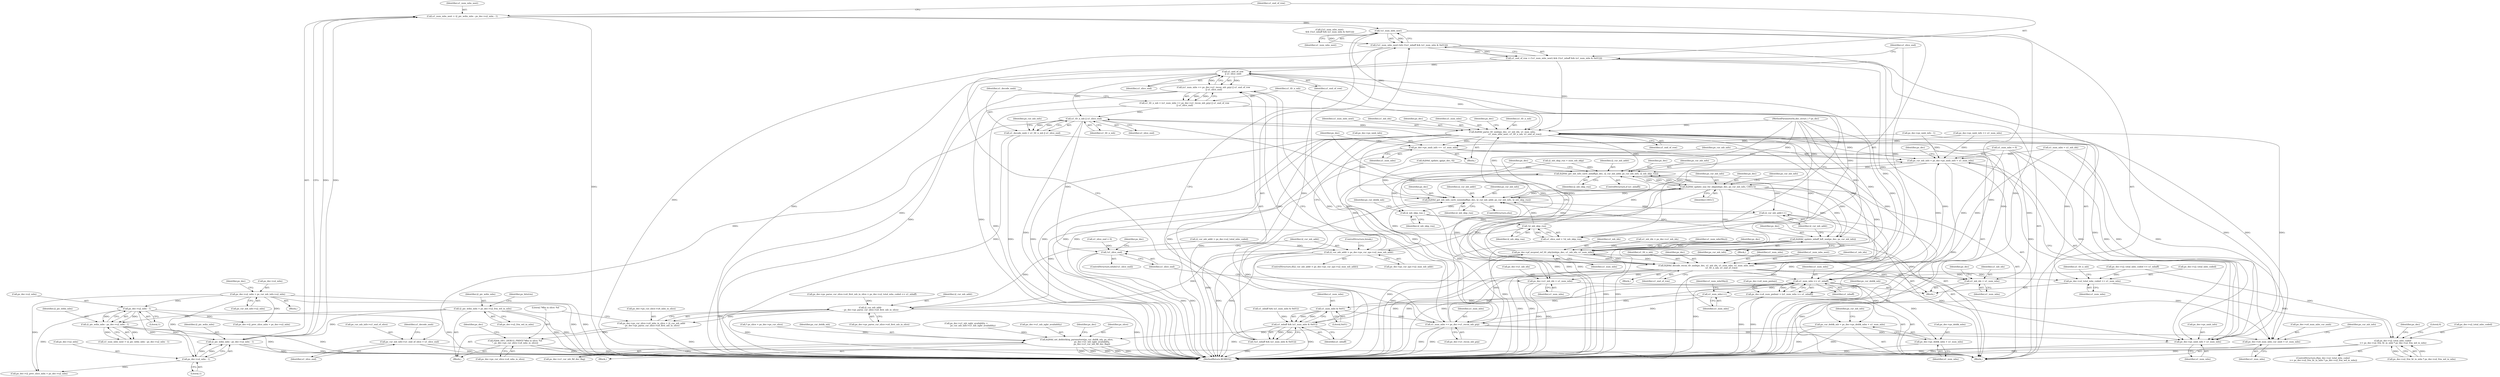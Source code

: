 digraph "0_Android_cc676ebd95247646e67907ccab150fb77a847335_0@integer" {
"1001166" [label="(Call,u1_num_mbs_next = i2_pic_wdin_mbs - ps_dec->u2_mbx - 1)"];
"1001168" [label="(Call,i2_pic_wdin_mbs - ps_dec->u2_mbx - 1)"];
"1000625" [label="(Call,i2_pic_wdin_mbs - ps_dec->u2_mbx - 1)"];
"1000150" [label="(Call,i2_pic_wdin_mbs = ps_dec->u2_frm_wd_in_mbs)"];
"1000627" [label="(Call,ps_dec->u2_mbx - 1)"];
"1000566" [label="(Call,ps_dec->u2_mbx = ps_cur_mb_info->u2_mbx)"];
"1001170" [label="(Call,ps_dec->u2_mbx - 1)"];
"1001178" [label="(Call,!u1_num_mbs_next)"];
"1001177" [label="(Call,(!u1_num_mbs_next) && (!(u1_mbaff && (u1_num_mbs & 0x01))))"];
"1001175" [label="(Call,u1_end_of_row = (!u1_num_mbs_next) && (!(u1_mbaff && (u1_num_mbs & 0x01))))"];
"1001198" [label="(Call,u1_end_of_row\n || u1_slice_end)"];
"1001192" [label="(Call,(u1_num_mbs == ps_dec->u1_recon_mb_grp) || u1_end_of_row\n || u1_slice_end)"];
"1001190" [label="(Call,u1_tfr_n_mb = (u1_num_mbs == ps_dec->u1_recon_mb_grp) || u1_end_of_row\n || u1_slice_end)"];
"1001203" [label="(Call,u1_tfr_n_mb || u1_slice_end)"];
"1000995" [label="(Call,!u1_slice_end)"];
"1001201" [label="(Call,u1_decode_nmb = u1_tfr_n_mb || u1_slice_end)"];
"1001206" [label="(Call,ps_cur_mb_info->u1_end_of_slice = u1_slice_end)"];
"1001238" [label="(Call,ih264d_parse_tfr_nmb(ps_dec, u1_mb_idx, u1_num_mbs,\n                                     u1_num_mbs_next, u1_tfr_n_mb, u1_end_of_row))"];
"1001008" [label="(Call,ps_cur_mb_info = ps_dec->ps_nmb_info + u1_num_mbs)"];
"1001056" [label="(Call,ih264d_get_mb_info_cavlc_mbaff(ps_dec, i2_cur_mb_addr, ps_cur_mb_info, i2_mb_skip_run))"];
"1001127" [label="(Call,ih264d_update_nnz_for_skipmb(ps_dec, ps_cur_mb_info, CAVLC))"];
"1001062" [label="(Call,ih264d_get_mb_info_cavlc_nonmbaff(ps_dec, i2_cur_mb_addr, ps_cur_mb_info, i2_mb_skip_run))"];
"1001143" [label="(Call,i2_mb_skip_run--)"];
"1001188" [label="(Call,!i2_mb_skip_run)"];
"1001186" [label="(Call,u1_slice_end = !i2_mb_skip_run)"];
"1001158" [label="(Call,i2_cur_mb_addr++)"];
"1001000" [label="(Call,i2_cur_mb_addr > ps_dec->ps_cur_sps->u2_max_mb_addr)"];
"1001288" [label="(Call,i2_cur_mb_addr\n - ps_dec->ps_parse_cur_slice->u4_first_mb_in_slice)"];
"1001282" [label="(Call,ps_dec->ps_cur_slice->u4_mbs_in_slice = i2_cur_mb_addr\n - ps_dec->ps_parse_cur_slice->u4_first_mb_in_slice)"];
"1001295" [label="(Call,H264_DEC_DEBUG_PRINT(\"Mbs in slice: %d\n\", ps_dec->ps_cur_slice->u4_mbs_in_slice))"];
"1001155" [label="(Call,ih264d_update_mbaff_left_nnz(ps_dec, ps_cur_mb_info))"];
"1001214" [label="(Call,ps_dec->pf_mvpred_ref_tfr_nby2mb(ps_dec, u1_mb_idx, u1_num_mbs))"];
"1001252" [label="(Call,ih264d_decode_recon_tfr_nmb(ps_dec, u1_mb_idx, u1_num_mbs, u1_num_mbs_next,\n                                            u1_tfr_n_mb, u1_end_of_row))"];
"1001010" [label="(Call,ps_dec->ps_nmb_info + u1_num_mbs)"];
"1001015" [label="(Call,ps_dec->u4_num_mbs_cur_nmb = u1_num_mbs)"];
"1001029" [label="(Call,u1_num_mbs >> u1_mbaff)"];
"1001025" [label="(Call,ps_dec->u4_num_pmbair = (u1_num_mbs >> u1_mbaff))"];
"1001032" [label="(Call,ps_cur_deblk_mb = ps_dec->ps_deblk_mbn + u1_num_mbs)"];
"1001074" [label="(Call,ih264d_set_deblocking_parameters(ps_cur_deblk_mb, ps_slice,\n                                             ps_dec->u1_mb_ngbr_availablity,\n                                             ps_dec->u1_cur_mb_fld_dec_flag))"];
"1001034" [label="(Call,ps_dec->ps_deblk_mbn + u1_num_mbs)"];
"1001160" [label="(Call,u1_num_mbs++)"];
"1001183" [label="(Call,u1_num_mbs & 0x01)"];
"1001181" [label="(Call,u1_mbaff && (u1_num_mbs & 0x01))"];
"1001180" [label="(Call,!(u1_mbaff && (u1_num_mbs & 0x01)))"];
"1001193" [label="(Call,u1_num_mbs == ps_dec->u1_recon_mb_grp)"];
"1001259" [label="(Call,ps_dec->u2_total_mbs_coded += u1_num_mbs)"];
"1001331" [label="(Call,ps_dec->u2_total_mbs_coded\n >= ps_dec->u2_frm_ht_in_mbs * ps_dec->u2_frm_wd_in_mbs)"];
"1001269" [label="(Call,u1_mb_idx = u1_num_mbs)"];
"1001272" [label="(Call,ps_dec->u1_mb_idx = u1_num_mbs)"];
"1001245" [label="(Call,ps_dec->ps_nmb_info +=  u1_num_mbs)"];
"1001257" [label="(Identifier,u1_tfr_n_mb)"];
"1000566" [label="(Call,ps_dec->u2_mbx = ps_cur_mb_info->u2_mbx)"];
"1001283" [label="(Call,ps_dec->ps_cur_slice->u4_mbs_in_slice)"];
"1001187" [label="(Identifier,u1_slice_end)"];
"1001242" [label="(Identifier,u1_num_mbs_next)"];
"1001193" [label="(Call,u1_num_mbs == ps_dec->u1_recon_mb_grp)"];
"1000570" [label="(Call,ps_cur_mb_info->u2_mbx)"];
"1001204" [label="(Identifier,u1_tfr_n_mb)"];
"1001063" [label="(Identifier,ps_dec)"];
"1001073" [label="(Block,)"];
"1001176" [label="(Identifier,u1_end_of_row)"];
"1001167" [label="(Identifier,u1_num_mbs_next)"];
"1001011" [label="(Call,ps_dec->ps_nmb_info)"];
"1000150" [label="(Call,i2_pic_wdin_mbs = ps_dec->u2_frm_wd_in_mbs)"];
"1001014" [label="(Identifier,u1_num_mbs)"];
"1001269" [label="(Call,u1_mb_idx = u1_num_mbs)"];
"1001332" [label="(Call,ps_dec->u2_total_mbs_coded)"];
"1000541" [label="(Call,ps_dec->ps_nmb_info - 1)"];
"1001064" [label="(Identifier,i2_cur_mb_addr)"];
"1001295" [label="(Call,H264_DEC_DEBUG_PRINT(\"Mbs in slice: %d\n\", ps_dec->ps_cur_slice->u4_mbs_in_slice))"];
"1000875" [label="(Call,ps_dec->u2_total_mbs_coded << u1_mbaff)"];
"1001188" [label="(Call,!i2_mb_skip_run)"];
"1001134" [label="(Identifier,ps_cur_mb_info)"];
"1001065" [label="(Identifier,ps_cur_mb_info)"];
"1001191" [label="(Identifier,u1_tfr_n_mb)"];
"1001147" [label="(Identifier,ps_cur_deblk_mb)"];
"1001177" [label="(Call,(!u1_num_mbs_next) && (!(u1_mbaff && (u1_num_mbs & 0x01))))"];
"1001033" [label="(Identifier,ps_cur_deblk_mb)"];
"1001017" [label="(Identifier,ps_dec)"];
"1001066" [label="(Identifier,i2_mb_skip_run)"];
"1000638" [label="(Call,u1_mbaff && (u1_num_mbs & 0x01))"];
"1001026" [label="(Call,ps_dec->u4_num_pmbair)"];
"1001192" [label="(Call,(u1_num_mbs == ps_dec->u1_recon_mb_grp) || u1_end_of_row\n || u1_slice_end)"];
"1001214" [label="(Call,ps_dec->pf_mvpred_ref_tfr_nby2mb(ps_dec, u1_mb_idx, u1_num_mbs))"];
"1000567" [label="(Call,ps_dec->u2_mbx)"];
"1001016" [label="(Call,ps_dec->u4_num_mbs_cur_nmb)"];
"1001271" [label="(Identifier,u1_num_mbs)"];
"1001041" [label="(Identifier,ps_cur_mb_info)"];
"1001085" [label="(Identifier,ps_dec)"];
"1001025" [label="(Call,ps_dec->u4_num_pmbair = (u1_num_mbs >> u1_mbaff))"];
"1000719" [label="(Call,ps_dec->i2_prev_slice_mbx = ps_dec->u2_mbx)"];
"1001304" [label="(Identifier,ps_dec)"];
"1000971" [label="(Call,u1_num_mbs = u1_mb_idx)"];
"1001200" [label="(Identifier,u1_slice_end)"];
"1001034" [label="(Call,ps_dec->ps_deblk_mbn + u1_num_mbs)"];
"1001201" [label="(Call,u1_decode_nmb = u1_tfr_n_mb || u1_slice_end)"];
"1001194" [label="(Identifier,u1_num_mbs)"];
"1000514" [label="(Block,)"];
"1001253" [label="(Identifier,ps_dec)"];
"1001195" [label="(Call,ps_dec->u1_recon_mb_grp)"];
"1001216" [label="(Identifier,u1_mb_idx)"];
"1001270" [label="(Identifier,u1_mb_idx)"];
"1001272" [label="(Call,ps_dec->u1_mb_idx = u1_num_mbs)"];
"1001189" [label="(Identifier,i2_mb_skip_run)"];
"1001009" [label="(Identifier,ps_cur_mb_info)"];
"1001246" [label="(Call,ps_dec->ps_nmb_info)"];
"1001205" [label="(Identifier,u1_slice_end)"];
"1001007" [label="(ControlStructure,break;)"];
"1001350" [label="(MethodReturn,WORD32)"];
"1001296" [label="(Literal,\"Mbs in slice: %d\n\")"];
"1001163" [label="(Identifier,u1_num_mbsNby2)"];
"1001203" [label="(Call,u1_tfr_n_mb || u1_slice_end)"];
"1001074" [label="(Call,ih264d_set_deblocking_parameters(ps_cur_deblk_mb, ps_slice,\n                                             ps_dec->u1_mb_ngbr_availablity,\n                                             ps_dec->u1_cur_mb_fld_dec_flag))"];
"1001259" [label="(Call,ps_dec->u2_total_mbs_coded += u1_num_mbs)"];
"1001282" [label="(Call,ps_dec->ps_cur_slice->u4_mbs_in_slice = i2_cur_mb_addr\n - ps_dec->ps_parse_cur_slice->u4_first_mb_in_slice)"];
"1001249" [label="(Identifier,u1_num_mbs)"];
"1001251" [label="(Block,)"];
"1001062" [label="(Call,ih264d_get_mb_info_cavlc_nonmbaff(ps_dec, i2_cur_mb_addr, ps_cur_mb_info, i2_mb_skip_run))"];
"1001158" [label="(Call,i2_cur_mb_addr++)"];
"1000627" [label="(Call,ps_dec->u2_mbx - 1)"];
"1001261" [label="(Identifier,ps_dec)"];
"1001206" [label="(Call,ps_cur_mb_info->u1_end_of_slice = u1_slice_end)"];
"1001279" [label="(Identifier,ps_dec)"];
"1001015" [label="(Call,ps_dec->u4_num_mbs_cur_nmb = u1_num_mbs)"];
"1001190" [label="(Call,u1_tfr_n_mb = (u1_num_mbs == ps_dec->u1_recon_mb_grp) || u1_end_of_row\n || u1_slice_end)"];
"1000999" [label="(ControlStructure,if(i2_cur_mb_addr > ps_dec->ps_cur_sps->u2_max_mb_addr))"];
"1000991" [label="(Call,i2_mb_skip_run = num_mb_skip)"];
"1001245" [label="(Call,ps_dec->ps_nmb_info +=  u1_num_mbs)"];
"1001057" [label="(Identifier,ps_dec)"];
"1001207" [label="(Call,ps_cur_mb_info->u1_end_of_slice)"];
"1001008" [label="(Call,ps_cur_mb_info = ps_dec->ps_nmb_info + u1_num_mbs)"];
"1001210" [label="(Identifier,u1_slice_end)"];
"1000152" [label="(Call,ps_dec->u2_frm_wd_in_mbs)"];
"1000575" [label="(Identifier,ps_dec)"];
"1001129" [label="(Identifier,ps_cur_mb_info)"];
"1000961" [label="(Call,u1_mb_idx = ps_dec->u1_mb_idx)"];
"1001060" [label="(Identifier,i2_mb_skip_run)"];
"1001076" [label="(Identifier,ps_slice)"];
"1001316" [label="(Call,ps_dec->i2_prev_slice_mbx = ps_dec->u2_mbx)"];
"1001217" [label="(Identifier,u1_num_mbs)"];
"1001127" [label="(Call,ih264d_update_nnz_for_skipmb(ps_dec, ps_cur_mb_info, CAVLC))"];
"1001238" [label="(Call,ih264d_parse_tfr_nmb(ps_dec, u1_mb_idx, u1_num_mbs,\n                                     u1_num_mbs_next, u1_tfr_n_mb, u1_end_of_row))"];
"1001171" [label="(Call,ps_dec->u2_mbx)"];
"1001179" [label="(Identifier,u1_num_mbs_next)"];
"1001061" [label="(ControlStructure,else)"];
"1001258" [label="(Identifier,u1_end_of_row)"];
"1001130" [label="(Identifier,CAVLC)"];
"1001244" [label="(Identifier,u1_end_of_row)"];
"1001260" [label="(Call,ps_dec->u2_total_mbs_coded)"];
"1000631" [label="(Literal,1)"];
"1000666" [label="(Call,ps_dec->ps_nmb_info += u1_num_mbs)"];
"1001199" [label="(Identifier,u1_end_of_row)"];
"1001266" [label="(Call,u1_num_mbs = 0)"];
"1001022" [label="(Identifier,ps_cur_mb_info)"];
"1001001" [label="(Identifier,i2_cur_mb_addr)"];
"1001159" [label="(Identifier,i2_cur_mb_addr)"];
"1000994" [label="(ControlStructure,while(!u1_slice_end))"];
"1001169" [label="(Identifier,i2_pic_wdin_mbs)"];
"1001054" [label="(ControlStructure,if (u1_mbaff))"];
"1001182" [label="(Identifier,u1_mbaff)"];
"1001174" [label="(Literal,1)"];
"1001155" [label="(Call,ih264d_update_mbaff_left_nnz(ps_dec, ps_cur_mb_info))"];
"1001038" [label="(Identifier,u1_num_mbs)"];
"1000634" [label="(Call,(!u1_num_mbs_next)\n && (!(u1_mbaff && (u1_num_mbs & 0x01))))"];
"1001166" [label="(Call,u1_num_mbs_next = i2_pic_wdin_mbs - ps_dec->u2_mbx - 1)"];
"1001255" [label="(Identifier,u1_num_mbs)"];
"1000151" [label="(Identifier,i2_pic_wdin_mbs)"];
"1001345" [label="(Identifier,ps_dec)"];
"1001143" [label="(Call,i2_mb_skip_run--)"];
"1000164" [label="(Call,* ps_slice = ps_dec->ps_cur_slice)"];
"1001273" [label="(Call,ps_dec->u1_mb_idx)"];
"1001237" [label="(Block,)"];
"1001160" [label="(Call,u1_num_mbs++)"];
"1001349" [label="(Literal,0)"];
"1001274" [label="(Identifier,ps_dec)"];
"1001256" [label="(Identifier,u1_num_mbs_next)"];
"1000626" [label="(Identifier,i2_pic_wdin_mbs)"];
"1001186" [label="(Call,u1_slice_end = !i2_mb_skip_run)"];
"1001032" [label="(Call,ps_cur_deblk_mb = ps_dec->ps_deblk_mbn + u1_num_mbs)"];
"1001030" [label="(Identifier,u1_num_mbs)"];
"1001240" [label="(Identifier,u1_mb_idx)"];
"1001185" [label="(Literal,0x01)"];
"1000974" [label="(Call,u1_slice_end = 0)"];
"1000995" [label="(Call,!u1_slice_end)"];
"1001010" [label="(Call,ps_dec->ps_nmb_info + u1_num_mbs)"];
"1001239" [label="(Identifier,ps_dec)"];
"1001330" [label="(ControlStructure,if(ps_dec->u2_total_mbs_coded\n >= ps_dec->u2_frm_ht_in_mbs * ps_dec->u2_frm_wd_in_mbs))"];
"1000623" [label="(Call,u1_num_mbs_next = i2_pic_wdin_mbs - ps_dec->u2_mbx - 1)"];
"1001331" [label="(Call,ps_dec->u2_total_mbs_coded\n >= ps_dec->u2_frm_ht_in_mbs * ps_dec->u2_frm_wd_in_mbs)"];
"1001156" [label="(Identifier,ps_dec)"];
"1001128" [label="(Identifier,ps_dec)"];
"1001212" [label="(Identifier,u1_decode_nmb)"];
"1000997" [label="(Block,)"];
"1001059" [label="(Identifier,ps_cur_mb_info)"];
"1001241" [label="(Identifier,u1_num_mbs)"];
"1001002" [label="(Call,ps_dec->ps_cur_sps->u2_max_mb_addr)"];
"1001254" [label="(Identifier,u1_mb_idx)"];
"1001198" [label="(Call,u1_end_of_row\n || u1_slice_end)"];
"1001178" [label="(Call,!u1_num_mbs_next)"];
"1001290" [label="(Call,ps_dec->ps_parse_cur_slice->u4_first_mb_in_slice)"];
"1001297" [label="(Call,ps_dec->ps_cur_slice->u4_mbs_in_slice)"];
"1000869" [label="(Call,ps_dec->ps_parse_cur_slice->u4_first_mb_in_slice = ps_dec->u2_total_mbs_coded << u1_mbaff)"];
"1001180" [label="(Call,!(u1_mbaff && (u1_num_mbs & 0x01)))"];
"1000136" [label="(Block,)"];
"1001070" [label="(Identifier,ps_dec)"];
"1001289" [label="(Identifier,i2_cur_mb_addr)"];
"1001170" [label="(Call,ps_dec->u2_mbx - 1)"];
"1001288" [label="(Call,i2_cur_mb_addr\n - ps_dec->ps_parse_cur_slice->u4_first_mb_in_slice)"];
"1001161" [label="(Identifier,u1_num_mbs)"];
"1001175" [label="(Call,u1_end_of_row = (!u1_num_mbs_next) && (!(u1_mbaff && (u1_num_mbs & 0x01))))"];
"1001058" [label="(Identifier,i2_cur_mb_addr)"];
"1000958" [label="(Call,ih264d_update_qp(ps_dec, 0))"];
"1000628" [label="(Call,ps_dec->u2_mbx)"];
"1001183" [label="(Call,u1_num_mbs & 0x01)"];
"1001276" [label="(Identifier,u1_num_mbs)"];
"1001157" [label="(Identifier,ps_cur_mb_info)"];
"1001080" [label="(Call,ps_dec->u1_cur_mb_fld_dec_flag)"];
"1001075" [label="(Identifier,ps_cur_deblk_mb)"];
"1001029" [label="(Call,u1_num_mbs >> u1_mbaff)"];
"1000986" [label="(Call,i2_cur_mb_addr = ps_dec->u2_total_mbs_coded)"];
"1000573" [label="(Call,ps_dec->u1_mb_ngbr_availablity =\n                    ps_cur_mb_info->u1_mb_ngbr_availablity)"];
"1001168" [label="(Call,i2_pic_wdin_mbs - ps_dec->u2_mbx - 1)"];
"1001056" [label="(Call,ih264d_get_mb_info_cavlc_mbaff(ps_dec, i2_cur_mb_addr, ps_cur_mb_info, i2_mb_skip_run))"];
"1001265" [label="(Identifier,u1_tfr_n_mb)"];
"1001144" [label="(Identifier,i2_mb_skip_run)"];
"1001335" [label="(Call,ps_dec->u2_frm_ht_in_mbs * ps_dec->u2_frm_wd_in_mbs)"];
"1001219" [label="(Identifier,u1_num_mbsNby2)"];
"1001019" [label="(Identifier,u1_num_mbs)"];
"1001252" [label="(Call,ih264d_decode_recon_tfr_nmb(ps_dec, u1_mb_idx, u1_num_mbs, u1_num_mbs_next,\n                                            u1_tfr_n_mb, u1_end_of_row))"];
"1001247" [label="(Identifier,ps_dec)"];
"1001031" [label="(Identifier,u1_mbaff)"];
"1000996" [label="(Identifier,u1_slice_end)"];
"1001213" [label="(Block,)"];
"1001035" [label="(Call,ps_dec->ps_deblk_mbn)"];
"1001184" [label="(Identifier,u1_num_mbs)"];
"1000130" [label="(MethodParameterIn,dec_struct_t * ps_dec)"];
"1000159" [label="(Identifier,ps_bitstrm)"];
"1001208" [label="(Identifier,ps_cur_mb_info)"];
"1001215" [label="(Identifier,ps_dec)"];
"1001077" [label="(Call,ps_dec->u1_mb_ngbr_availablity)"];
"1001263" [label="(Identifier,u1_num_mbs)"];
"1000625" [label="(Call,i2_pic_wdin_mbs - ps_dec->u2_mbx - 1)"];
"1001202" [label="(Identifier,u1_decode_nmb)"];
"1001000" [label="(Call,i2_cur_mb_addr > ps_dec->ps_cur_sps->u2_max_mb_addr)"];
"1001154" [label="(Block,)"];
"1001243" [label="(Identifier,u1_tfr_n_mb)"];
"1001181" [label="(Call,u1_mbaff && (u1_num_mbs & 0x01))"];
"1001166" -> "1000997"  [label="AST: "];
"1001166" -> "1001168"  [label="CFG: "];
"1001167" -> "1001166"  [label="AST: "];
"1001168" -> "1001166"  [label="AST: "];
"1001176" -> "1001166"  [label="CFG: "];
"1001166" -> "1001350"  [label="DDG: "];
"1001168" -> "1001166"  [label="DDG: "];
"1001168" -> "1001166"  [label="DDG: "];
"1001166" -> "1001178"  [label="DDG: "];
"1001168" -> "1001170"  [label="CFG: "];
"1001169" -> "1001168"  [label="AST: "];
"1001170" -> "1001168"  [label="AST: "];
"1001168" -> "1001350"  [label="DDG: "];
"1001168" -> "1001350"  [label="DDG: "];
"1000625" -> "1001168"  [label="DDG: "];
"1000150" -> "1001168"  [label="DDG: "];
"1001170" -> "1001168"  [label="DDG: "];
"1001170" -> "1001168"  [label="DDG: "];
"1000625" -> "1000623"  [label="AST: "];
"1000625" -> "1000627"  [label="CFG: "];
"1000626" -> "1000625"  [label="AST: "];
"1000627" -> "1000625"  [label="AST: "];
"1000623" -> "1000625"  [label="CFG: "];
"1000625" -> "1001350"  [label="DDG: "];
"1000625" -> "1001350"  [label="DDG: "];
"1000625" -> "1000623"  [label="DDG: "];
"1000625" -> "1000623"  [label="DDG: "];
"1000150" -> "1000625"  [label="DDG: "];
"1000627" -> "1000625"  [label="DDG: "];
"1000627" -> "1000625"  [label="DDG: "];
"1000150" -> "1000136"  [label="AST: "];
"1000150" -> "1000152"  [label="CFG: "];
"1000151" -> "1000150"  [label="AST: "];
"1000152" -> "1000150"  [label="AST: "];
"1000159" -> "1000150"  [label="CFG: "];
"1000150" -> "1001350"  [label="DDG: "];
"1000150" -> "1001350"  [label="DDG: "];
"1000627" -> "1000631"  [label="CFG: "];
"1000628" -> "1000627"  [label="AST: "];
"1000631" -> "1000627"  [label="AST: "];
"1000627" -> "1001350"  [label="DDG: "];
"1000566" -> "1000627"  [label="DDG: "];
"1000627" -> "1000719"  [label="DDG: "];
"1000627" -> "1001170"  [label="DDG: "];
"1000627" -> "1001316"  [label="DDG: "];
"1000566" -> "1000514"  [label="AST: "];
"1000566" -> "1000570"  [label="CFG: "];
"1000567" -> "1000566"  [label="AST: "];
"1000570" -> "1000566"  [label="AST: "];
"1000575" -> "1000566"  [label="CFG: "];
"1000566" -> "1001350"  [label="DDG: "];
"1000566" -> "1001350"  [label="DDG: "];
"1000566" -> "1000719"  [label="DDG: "];
"1000566" -> "1001170"  [label="DDG: "];
"1000566" -> "1001316"  [label="DDG: "];
"1001170" -> "1001174"  [label="CFG: "];
"1001171" -> "1001170"  [label="AST: "];
"1001174" -> "1001170"  [label="AST: "];
"1001170" -> "1001316"  [label="DDG: "];
"1001178" -> "1001177"  [label="AST: "];
"1001178" -> "1001179"  [label="CFG: "];
"1001179" -> "1001178"  [label="AST: "];
"1001182" -> "1001178"  [label="CFG: "];
"1001177" -> "1001178"  [label="CFG: "];
"1001178" -> "1001350"  [label="DDG: "];
"1001178" -> "1001177"  [label="DDG: "];
"1001178" -> "1001238"  [label="DDG: "];
"1001178" -> "1001252"  [label="DDG: "];
"1001177" -> "1001175"  [label="AST: "];
"1001177" -> "1001180"  [label="CFG: "];
"1001180" -> "1001177"  [label="AST: "];
"1001175" -> "1001177"  [label="CFG: "];
"1001177" -> "1001350"  [label="DDG: "];
"1001177" -> "1001350"  [label="DDG: "];
"1001177" -> "1001175"  [label="DDG: "];
"1001177" -> "1001175"  [label="DDG: "];
"1001180" -> "1001177"  [label="DDG: "];
"1000634" -> "1001177"  [label="DDG: "];
"1001175" -> "1000997"  [label="AST: "];
"1001176" -> "1001175"  [label="AST: "];
"1001187" -> "1001175"  [label="CFG: "];
"1001175" -> "1001350"  [label="DDG: "];
"1001175" -> "1001350"  [label="DDG: "];
"1001175" -> "1001198"  [label="DDG: "];
"1001175" -> "1001238"  [label="DDG: "];
"1001175" -> "1001252"  [label="DDG: "];
"1001198" -> "1001192"  [label="AST: "];
"1001198" -> "1001199"  [label="CFG: "];
"1001198" -> "1001200"  [label="CFG: "];
"1001199" -> "1001198"  [label="AST: "];
"1001200" -> "1001198"  [label="AST: "];
"1001192" -> "1001198"  [label="CFG: "];
"1001198" -> "1001350"  [label="DDG: "];
"1001198" -> "1001192"  [label="DDG: "];
"1001198" -> "1001192"  [label="DDG: "];
"1001186" -> "1001198"  [label="DDG: "];
"1001198" -> "1001203"  [label="DDG: "];
"1001198" -> "1001238"  [label="DDG: "];
"1001198" -> "1001252"  [label="DDG: "];
"1001192" -> "1001190"  [label="AST: "];
"1001192" -> "1001193"  [label="CFG: "];
"1001193" -> "1001192"  [label="AST: "];
"1001190" -> "1001192"  [label="CFG: "];
"1001192" -> "1001350"  [label="DDG: "];
"1001192" -> "1001350"  [label="DDG: "];
"1001192" -> "1001190"  [label="DDG: "];
"1001192" -> "1001190"  [label="DDG: "];
"1001193" -> "1001192"  [label="DDG: "];
"1001193" -> "1001192"  [label="DDG: "];
"1001190" -> "1000997"  [label="AST: "];
"1001191" -> "1001190"  [label="AST: "];
"1001202" -> "1001190"  [label="CFG: "];
"1001190" -> "1001350"  [label="DDG: "];
"1001190" -> "1001203"  [label="DDG: "];
"1001203" -> "1001201"  [label="AST: "];
"1001203" -> "1001204"  [label="CFG: "];
"1001203" -> "1001205"  [label="CFG: "];
"1001204" -> "1001203"  [label="AST: "];
"1001205" -> "1001203"  [label="AST: "];
"1001201" -> "1001203"  [label="CFG: "];
"1001203" -> "1001350"  [label="DDG: "];
"1001203" -> "1000995"  [label="DDG: "];
"1001203" -> "1001201"  [label="DDG: "];
"1001203" -> "1001201"  [label="DDG: "];
"1001186" -> "1001203"  [label="DDG: "];
"1001203" -> "1001206"  [label="DDG: "];
"1001203" -> "1001238"  [label="DDG: "];
"1001203" -> "1001252"  [label="DDG: "];
"1000995" -> "1000994"  [label="AST: "];
"1000995" -> "1000996"  [label="CFG: "];
"1000996" -> "1000995"  [label="AST: "];
"1001001" -> "1000995"  [label="CFG: "];
"1001279" -> "1000995"  [label="CFG: "];
"1000995" -> "1001350"  [label="DDG: "];
"1000995" -> "1001350"  [label="DDG: "];
"1000974" -> "1000995"  [label="DDG: "];
"1001201" -> "1000997"  [label="AST: "];
"1001202" -> "1001201"  [label="AST: "];
"1001208" -> "1001201"  [label="CFG: "];
"1001201" -> "1001350"  [label="DDG: "];
"1001201" -> "1001350"  [label="DDG: "];
"1001206" -> "1000997"  [label="AST: "];
"1001206" -> "1001210"  [label="CFG: "];
"1001207" -> "1001206"  [label="AST: "];
"1001210" -> "1001206"  [label="AST: "];
"1001212" -> "1001206"  [label="CFG: "];
"1001206" -> "1001350"  [label="DDG: "];
"1001238" -> "1001237"  [label="AST: "];
"1001238" -> "1001244"  [label="CFG: "];
"1001239" -> "1001238"  [label="AST: "];
"1001240" -> "1001238"  [label="AST: "];
"1001241" -> "1001238"  [label="AST: "];
"1001242" -> "1001238"  [label="AST: "];
"1001243" -> "1001238"  [label="AST: "];
"1001244" -> "1001238"  [label="AST: "];
"1001247" -> "1001238"  [label="CFG: "];
"1001238" -> "1001350"  [label="DDG: "];
"1001238" -> "1001350"  [label="DDG: "];
"1001238" -> "1001350"  [label="DDG: "];
"1001238" -> "1001350"  [label="DDG: "];
"1001238" -> "1001350"  [label="DDG: "];
"1001238" -> "1001008"  [label="DDG: "];
"1001238" -> "1001010"  [label="DDG: "];
"1001238" -> "1001015"  [label="DDG: "];
"1001238" -> "1001029"  [label="DDG: "];
"1001238" -> "1001056"  [label="DDG: "];
"1001238" -> "1001062"  [label="DDG: "];
"1001214" -> "1001238"  [label="DDG: "];
"1001214" -> "1001238"  [label="DDG: "];
"1001214" -> "1001238"  [label="DDG: "];
"1000130" -> "1001238"  [label="DDG: "];
"1001238" -> "1001245"  [label="DDG: "];
"1001238" -> "1001259"  [label="DDG: "];
"1001238" -> "1001269"  [label="DDG: "];
"1001238" -> "1001272"  [label="DDG: "];
"1001008" -> "1000997"  [label="AST: "];
"1001008" -> "1001010"  [label="CFG: "];
"1001009" -> "1001008"  [label="AST: "];
"1001010" -> "1001008"  [label="AST: "];
"1001017" -> "1001008"  [label="CFG: "];
"1001008" -> "1001350"  [label="DDG: "];
"1001245" -> "1001008"  [label="DDG: "];
"1000666" -> "1001008"  [label="DDG: "];
"1000541" -> "1001008"  [label="DDG: "];
"1000971" -> "1001008"  [label="DDG: "];
"1001193" -> "1001008"  [label="DDG: "];
"1001266" -> "1001008"  [label="DDG: "];
"1001252" -> "1001008"  [label="DDG: "];
"1001008" -> "1001056"  [label="DDG: "];
"1001008" -> "1001062"  [label="DDG: "];
"1001056" -> "1001054"  [label="AST: "];
"1001056" -> "1001060"  [label="CFG: "];
"1001057" -> "1001056"  [label="AST: "];
"1001058" -> "1001056"  [label="AST: "];
"1001059" -> "1001056"  [label="AST: "];
"1001060" -> "1001056"  [label="AST: "];
"1001070" -> "1001056"  [label="CFG: "];
"1001056" -> "1001350"  [label="DDG: "];
"1001252" -> "1001056"  [label="DDG: "];
"1001155" -> "1001056"  [label="DDG: "];
"1001127" -> "1001056"  [label="DDG: "];
"1000958" -> "1001056"  [label="DDG: "];
"1000130" -> "1001056"  [label="DDG: "];
"1001000" -> "1001056"  [label="DDG: "];
"1001188" -> "1001056"  [label="DDG: "];
"1000991" -> "1001056"  [label="DDG: "];
"1001056" -> "1001127"  [label="DDG: "];
"1001056" -> "1001127"  [label="DDG: "];
"1001056" -> "1001143"  [label="DDG: "];
"1001056" -> "1001158"  [label="DDG: "];
"1001127" -> "1000997"  [label="AST: "];
"1001127" -> "1001130"  [label="CFG: "];
"1001128" -> "1001127"  [label="AST: "];
"1001129" -> "1001127"  [label="AST: "];
"1001130" -> "1001127"  [label="AST: "];
"1001134" -> "1001127"  [label="CFG: "];
"1001127" -> "1001350"  [label="DDG: "];
"1001127" -> "1001350"  [label="DDG: "];
"1001127" -> "1001350"  [label="DDG: "];
"1001127" -> "1001350"  [label="DDG: "];
"1001127" -> "1001062"  [label="DDG: "];
"1001062" -> "1001127"  [label="DDG: "];
"1001062" -> "1001127"  [label="DDG: "];
"1000130" -> "1001127"  [label="DDG: "];
"1001127" -> "1001155"  [label="DDG: "];
"1001127" -> "1001155"  [label="DDG: "];
"1001127" -> "1001214"  [label="DDG: "];
"1001062" -> "1001061"  [label="AST: "];
"1001062" -> "1001066"  [label="CFG: "];
"1001063" -> "1001062"  [label="AST: "];
"1001064" -> "1001062"  [label="AST: "];
"1001065" -> "1001062"  [label="AST: "];
"1001066" -> "1001062"  [label="AST: "];
"1001070" -> "1001062"  [label="CFG: "];
"1001062" -> "1001350"  [label="DDG: "];
"1001252" -> "1001062"  [label="DDG: "];
"1001155" -> "1001062"  [label="DDG: "];
"1000958" -> "1001062"  [label="DDG: "];
"1000130" -> "1001062"  [label="DDG: "];
"1001000" -> "1001062"  [label="DDG: "];
"1001188" -> "1001062"  [label="DDG: "];
"1000991" -> "1001062"  [label="DDG: "];
"1001062" -> "1001143"  [label="DDG: "];
"1001062" -> "1001158"  [label="DDG: "];
"1001143" -> "1000997"  [label="AST: "];
"1001143" -> "1001144"  [label="CFG: "];
"1001144" -> "1001143"  [label="AST: "];
"1001147" -> "1001143"  [label="CFG: "];
"1001143" -> "1001188"  [label="DDG: "];
"1001188" -> "1001186"  [label="AST: "];
"1001188" -> "1001189"  [label="CFG: "];
"1001189" -> "1001188"  [label="AST: "];
"1001186" -> "1001188"  [label="CFG: "];
"1001188" -> "1001350"  [label="DDG: "];
"1001188" -> "1001186"  [label="DDG: "];
"1001186" -> "1000997"  [label="AST: "];
"1001187" -> "1001186"  [label="AST: "];
"1001191" -> "1001186"  [label="CFG: "];
"1001186" -> "1001350"  [label="DDG: "];
"1001158" -> "1000997"  [label="AST: "];
"1001158" -> "1001159"  [label="CFG: "];
"1001159" -> "1001158"  [label="AST: "];
"1001161" -> "1001158"  [label="CFG: "];
"1001158" -> "1001000"  [label="DDG: "];
"1001158" -> "1001288"  [label="DDG: "];
"1001000" -> "1000999"  [label="AST: "];
"1001000" -> "1001002"  [label="CFG: "];
"1001001" -> "1001000"  [label="AST: "];
"1001002" -> "1001000"  [label="AST: "];
"1001007" -> "1001000"  [label="CFG: "];
"1001009" -> "1001000"  [label="CFG: "];
"1001000" -> "1001350"  [label="DDG: "];
"1001000" -> "1001350"  [label="DDG: "];
"1000986" -> "1001000"  [label="DDG: "];
"1001000" -> "1001288"  [label="DDG: "];
"1001288" -> "1001282"  [label="AST: "];
"1001288" -> "1001290"  [label="CFG: "];
"1001289" -> "1001288"  [label="AST: "];
"1001290" -> "1001288"  [label="AST: "];
"1001282" -> "1001288"  [label="CFG: "];
"1001288" -> "1001350"  [label="DDG: "];
"1001288" -> "1001350"  [label="DDG: "];
"1001288" -> "1001282"  [label="DDG: "];
"1001288" -> "1001282"  [label="DDG: "];
"1000986" -> "1001288"  [label="DDG: "];
"1000869" -> "1001288"  [label="DDG: "];
"1001282" -> "1000136"  [label="AST: "];
"1001283" -> "1001282"  [label="AST: "];
"1001296" -> "1001282"  [label="CFG: "];
"1001282" -> "1001350"  [label="DDG: "];
"1001282" -> "1001295"  [label="DDG: "];
"1001295" -> "1000136"  [label="AST: "];
"1001295" -> "1001297"  [label="CFG: "];
"1001296" -> "1001295"  [label="AST: "];
"1001297" -> "1001295"  [label="AST: "];
"1001304" -> "1001295"  [label="CFG: "];
"1001295" -> "1001350"  [label="DDG: "];
"1001295" -> "1001350"  [label="DDG: "];
"1001155" -> "1001154"  [label="AST: "];
"1001155" -> "1001157"  [label="CFG: "];
"1001156" -> "1001155"  [label="AST: "];
"1001157" -> "1001155"  [label="AST: "];
"1001159" -> "1001155"  [label="CFG: "];
"1001155" -> "1001350"  [label="DDG: "];
"1001155" -> "1001350"  [label="DDG: "];
"1001155" -> "1001350"  [label="DDG: "];
"1000130" -> "1001155"  [label="DDG: "];
"1001155" -> "1001214"  [label="DDG: "];
"1001214" -> "1001213"  [label="AST: "];
"1001214" -> "1001217"  [label="CFG: "];
"1001215" -> "1001214"  [label="AST: "];
"1001216" -> "1001214"  [label="AST: "];
"1001217" -> "1001214"  [label="AST: "];
"1001219" -> "1001214"  [label="CFG: "];
"1001214" -> "1001350"  [label="DDG: "];
"1000130" -> "1001214"  [label="DDG: "];
"1001269" -> "1001214"  [label="DDG: "];
"1000961" -> "1001214"  [label="DDG: "];
"1001193" -> "1001214"  [label="DDG: "];
"1001214" -> "1001252"  [label="DDG: "];
"1001214" -> "1001252"  [label="DDG: "];
"1001214" -> "1001252"  [label="DDG: "];
"1001252" -> "1001251"  [label="AST: "];
"1001252" -> "1001258"  [label="CFG: "];
"1001253" -> "1001252"  [label="AST: "];
"1001254" -> "1001252"  [label="AST: "];
"1001255" -> "1001252"  [label="AST: "];
"1001256" -> "1001252"  [label="AST: "];
"1001257" -> "1001252"  [label="AST: "];
"1001258" -> "1001252"  [label="AST: "];
"1001261" -> "1001252"  [label="CFG: "];
"1001252" -> "1001350"  [label="DDG: "];
"1001252" -> "1001350"  [label="DDG: "];
"1001252" -> "1001350"  [label="DDG: "];
"1001252" -> "1001350"  [label="DDG: "];
"1001252" -> "1001350"  [label="DDG: "];
"1001252" -> "1001010"  [label="DDG: "];
"1001252" -> "1001015"  [label="DDG: "];
"1001252" -> "1001029"  [label="DDG: "];
"1000130" -> "1001252"  [label="DDG: "];
"1001252" -> "1001259"  [label="DDG: "];
"1001252" -> "1001269"  [label="DDG: "];
"1001252" -> "1001272"  [label="DDG: "];
"1001010" -> "1001014"  [label="CFG: "];
"1001011" -> "1001010"  [label="AST: "];
"1001014" -> "1001010"  [label="AST: "];
"1001010" -> "1001350"  [label="DDG: "];
"1001245" -> "1001010"  [label="DDG: "];
"1000666" -> "1001010"  [label="DDG: "];
"1000541" -> "1001010"  [label="DDG: "];
"1000971" -> "1001010"  [label="DDG: "];
"1001193" -> "1001010"  [label="DDG: "];
"1001266" -> "1001010"  [label="DDG: "];
"1001015" -> "1000997"  [label="AST: "];
"1001015" -> "1001019"  [label="CFG: "];
"1001016" -> "1001015"  [label="AST: "];
"1001019" -> "1001015"  [label="AST: "];
"1001022" -> "1001015"  [label="CFG: "];
"1000971" -> "1001015"  [label="DDG: "];
"1001193" -> "1001015"  [label="DDG: "];
"1001266" -> "1001015"  [label="DDG: "];
"1001029" -> "1001025"  [label="AST: "];
"1001029" -> "1001031"  [label="CFG: "];
"1001030" -> "1001029"  [label="AST: "];
"1001031" -> "1001029"  [label="AST: "];
"1001025" -> "1001029"  [label="CFG: "];
"1001029" -> "1001350"  [label="DDG: "];
"1001029" -> "1001025"  [label="DDG: "];
"1001029" -> "1001025"  [label="DDG: "];
"1000971" -> "1001029"  [label="DDG: "];
"1001193" -> "1001029"  [label="DDG: "];
"1001266" -> "1001029"  [label="DDG: "];
"1001181" -> "1001029"  [label="DDG: "];
"1000875" -> "1001029"  [label="DDG: "];
"1001029" -> "1001032"  [label="DDG: "];
"1001029" -> "1001034"  [label="DDG: "];
"1001029" -> "1001160"  [label="DDG: "];
"1001029" -> "1001181"  [label="DDG: "];
"1001025" -> "1000997"  [label="AST: "];
"1001026" -> "1001025"  [label="AST: "];
"1001033" -> "1001025"  [label="CFG: "];
"1001025" -> "1001350"  [label="DDG: "];
"1001025" -> "1001350"  [label="DDG: "];
"1001032" -> "1000997"  [label="AST: "];
"1001032" -> "1001034"  [label="CFG: "];
"1001033" -> "1001032"  [label="AST: "];
"1001034" -> "1001032"  [label="AST: "];
"1001041" -> "1001032"  [label="CFG: "];
"1001032" -> "1001350"  [label="DDG: "];
"1001032" -> "1001350"  [label="DDG: "];
"1001032" -> "1001074"  [label="DDG: "];
"1001074" -> "1001073"  [label="AST: "];
"1001074" -> "1001080"  [label="CFG: "];
"1001075" -> "1001074"  [label="AST: "];
"1001076" -> "1001074"  [label="AST: "];
"1001077" -> "1001074"  [label="AST: "];
"1001080" -> "1001074"  [label="AST: "];
"1001085" -> "1001074"  [label="CFG: "];
"1001074" -> "1001350"  [label="DDG: "];
"1001074" -> "1001350"  [label="DDG: "];
"1001074" -> "1001350"  [label="DDG: "];
"1001074" -> "1001350"  [label="DDG: "];
"1001074" -> "1001350"  [label="DDG: "];
"1000164" -> "1001074"  [label="DDG: "];
"1000573" -> "1001074"  [label="DDG: "];
"1001034" -> "1001038"  [label="CFG: "];
"1001035" -> "1001034"  [label="AST: "];
"1001038" -> "1001034"  [label="AST: "];
"1001034" -> "1001350"  [label="DDG: "];
"1001160" -> "1000997"  [label="AST: "];
"1001160" -> "1001161"  [label="CFG: "];
"1001161" -> "1001160"  [label="AST: "];
"1001163" -> "1001160"  [label="CFG: "];
"1001160" -> "1001183"  [label="DDG: "];
"1001160" -> "1001193"  [label="DDG: "];
"1001183" -> "1001181"  [label="AST: "];
"1001183" -> "1001185"  [label="CFG: "];
"1001184" -> "1001183"  [label="AST: "];
"1001185" -> "1001183"  [label="AST: "];
"1001181" -> "1001183"  [label="CFG: "];
"1001183" -> "1001181"  [label="DDG: "];
"1001183" -> "1001181"  [label="DDG: "];
"1001183" -> "1001193"  [label="DDG: "];
"1001181" -> "1001180"  [label="AST: "];
"1001181" -> "1001182"  [label="CFG: "];
"1001182" -> "1001181"  [label="AST: "];
"1001180" -> "1001181"  [label="CFG: "];
"1001181" -> "1001350"  [label="DDG: "];
"1001181" -> "1001350"  [label="DDG: "];
"1001181" -> "1001180"  [label="DDG: "];
"1001181" -> "1001180"  [label="DDG: "];
"1000638" -> "1001181"  [label="DDG: "];
"1001180" -> "1001350"  [label="DDG: "];
"1001193" -> "1001195"  [label="CFG: "];
"1001194" -> "1001193"  [label="AST: "];
"1001195" -> "1001193"  [label="AST: "];
"1001199" -> "1001193"  [label="CFG: "];
"1001193" -> "1001350"  [label="DDG: "];
"1001193" -> "1001350"  [label="DDG: "];
"1001259" -> "1001213"  [label="AST: "];
"1001259" -> "1001263"  [label="CFG: "];
"1001260" -> "1001259"  [label="AST: "];
"1001263" -> "1001259"  [label="AST: "];
"1001265" -> "1001259"  [label="CFG: "];
"1000875" -> "1001259"  [label="DDG: "];
"1001259" -> "1001331"  [label="DDG: "];
"1001331" -> "1001330"  [label="AST: "];
"1001331" -> "1001335"  [label="CFG: "];
"1001332" -> "1001331"  [label="AST: "];
"1001335" -> "1001331"  [label="AST: "];
"1001345" -> "1001331"  [label="CFG: "];
"1001349" -> "1001331"  [label="CFG: "];
"1001331" -> "1001350"  [label="DDG: "];
"1001331" -> "1001350"  [label="DDG: "];
"1001331" -> "1001350"  [label="DDG: "];
"1000875" -> "1001331"  [label="DDG: "];
"1001335" -> "1001331"  [label="DDG: "];
"1001335" -> "1001331"  [label="DDG: "];
"1001269" -> "1001213"  [label="AST: "];
"1001269" -> "1001271"  [label="CFG: "];
"1001270" -> "1001269"  [label="AST: "];
"1001271" -> "1001269"  [label="AST: "];
"1001274" -> "1001269"  [label="CFG: "];
"1001269" -> "1001350"  [label="DDG: "];
"1001266" -> "1001269"  [label="DDG: "];
"1001272" -> "1001213"  [label="AST: "];
"1001272" -> "1001276"  [label="CFG: "];
"1001273" -> "1001272"  [label="AST: "];
"1001276" -> "1001272"  [label="AST: "];
"1000996" -> "1001272"  [label="CFG: "];
"1001272" -> "1001350"  [label="DDG: "];
"1001272" -> "1001350"  [label="DDG: "];
"1001266" -> "1001272"  [label="DDG: "];
"1001245" -> "1001237"  [label="AST: "];
"1001245" -> "1001249"  [label="CFG: "];
"1001246" -> "1001245"  [label="AST: "];
"1001249" -> "1001245"  [label="AST: "];
"1001261" -> "1001245"  [label="CFG: "];
"1001245" -> "1001350"  [label="DDG: "];
"1000666" -> "1001245"  [label="DDG: "];
"1000541" -> "1001245"  [label="DDG: "];
}
